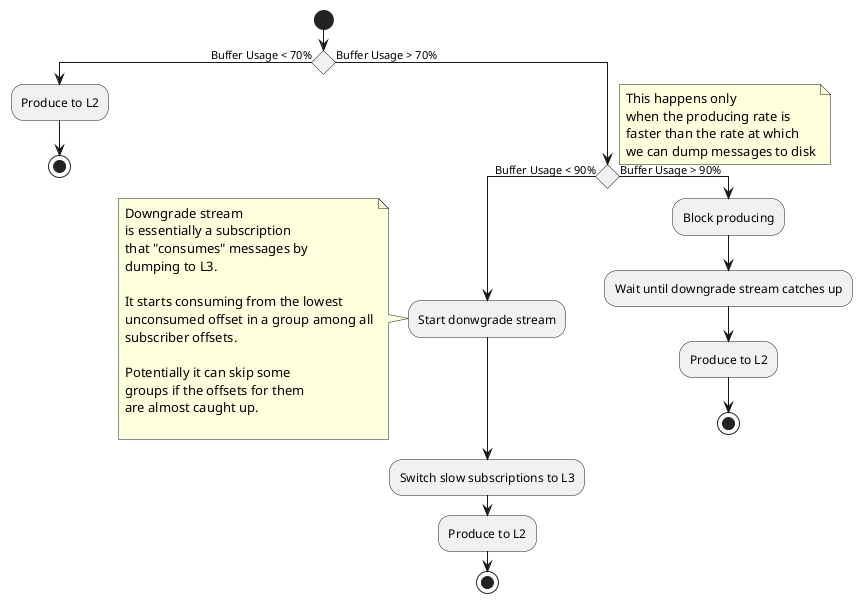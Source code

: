 @startuml
start

if () then (Buffer Usage < 70%)
    :Produce to L2;
    stop
else (Buffer Usage > 70%)
    if () then (Buffer Usage < 90%)
        :Start donwgrade stream;
        note left
           Downgrade stream
           is essentially a subscription
           that "consumes" messages by
           dumping to L3.

           It starts consuming from the lowest
           unconsumed offset in a group among all
           subscriber offsets.

           Potentially it can skip some
           groups if the offsets for them
           are almost caught up.

        end note
        :Switch slow subscriptions to L3;
        :Produce to L2;
        stop
    else (Buffer Usage > 90%)
        note right
            This happens only
            when the producing rate is
            faster than the rate at which
            we can dump messages to disk
        end note
        :Block producing;
        :Wait until downgrade stream catches up;
        :Produce to L2;
        stop
endif
@enduml
